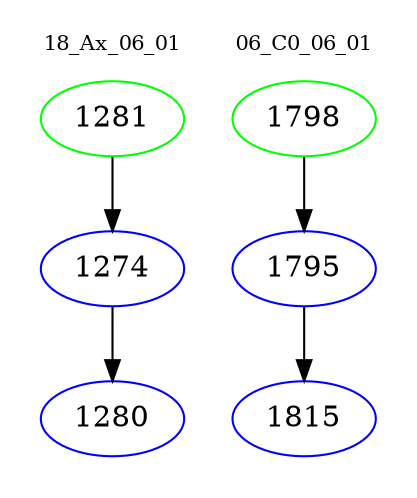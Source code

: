digraph{
subgraph cluster_0 {
color = white
label = "18_Ax_06_01";
fontsize=10;
T0_1281 [label="1281", color="green"]
T0_1281 -> T0_1274 [color="black"]
T0_1274 [label="1274", color="blue"]
T0_1274 -> T0_1280 [color="black"]
T0_1280 [label="1280", color="blue"]
}
subgraph cluster_1 {
color = white
label = "06_C0_06_01";
fontsize=10;
T1_1798 [label="1798", color="green"]
T1_1798 -> T1_1795 [color="black"]
T1_1795 [label="1795", color="blue"]
T1_1795 -> T1_1815 [color="black"]
T1_1815 [label="1815", color="blue"]
}
}
